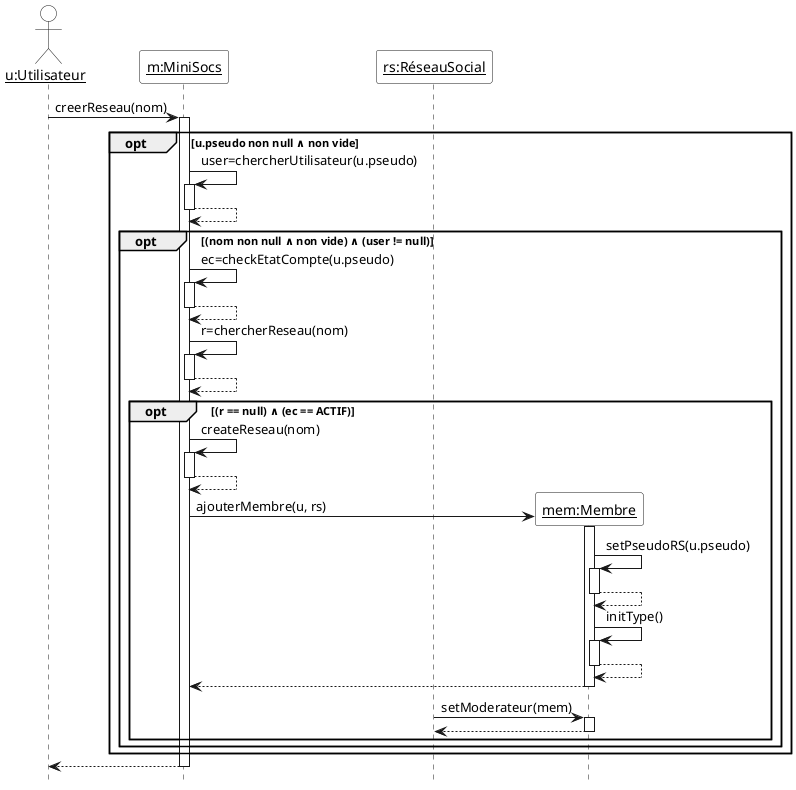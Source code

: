 @startuml

'Diagramme de séquence (PlantUML)'

'Configuration charte graphique'
hide footbox
skinparam sequenceParticipantBackgroundColor White
skinparam sequenceActorBackgroundColor White

'Déclaration des acteurs et des participants (déjà existants avant la séquence)'

actor "__u:Utilisateur__" as u
participant "__m:MiniSocs__" as m
participant "__rs:RéseauSocial__" as rs

'Séquence avec les messages, les créations de participants, etc.'

u -> m ++ : creerReseau(nom)
opt u.pseudo non null ∧ non vide
m -> m ++ : user=chercherUtilisateur(u.pseudo)
return
opt (nom non null ∧ non vide) ∧ (user != null)
m -> m ++ : ec=checkEtatCompte(u.pseudo)
return
m -> m ++ : r=chercherReseau(nom)
return
opt (r == null) ∧ (ec == ACTIF)
m -> m ++ : createReseau(nom)
return
create "__mem:Membre__" as mem
m -> "__mem:Membre__" as mem ++ : ajouterMembre(u, rs)
mem -> mem ++ : setPseudoRS(u.pseudo)
return
mem -> mem ++ : initType()
return
return

rs -> "__mem:Membre__" as mem ++ : setModerateur(mem)
return

end
end
end
return
@enduml

